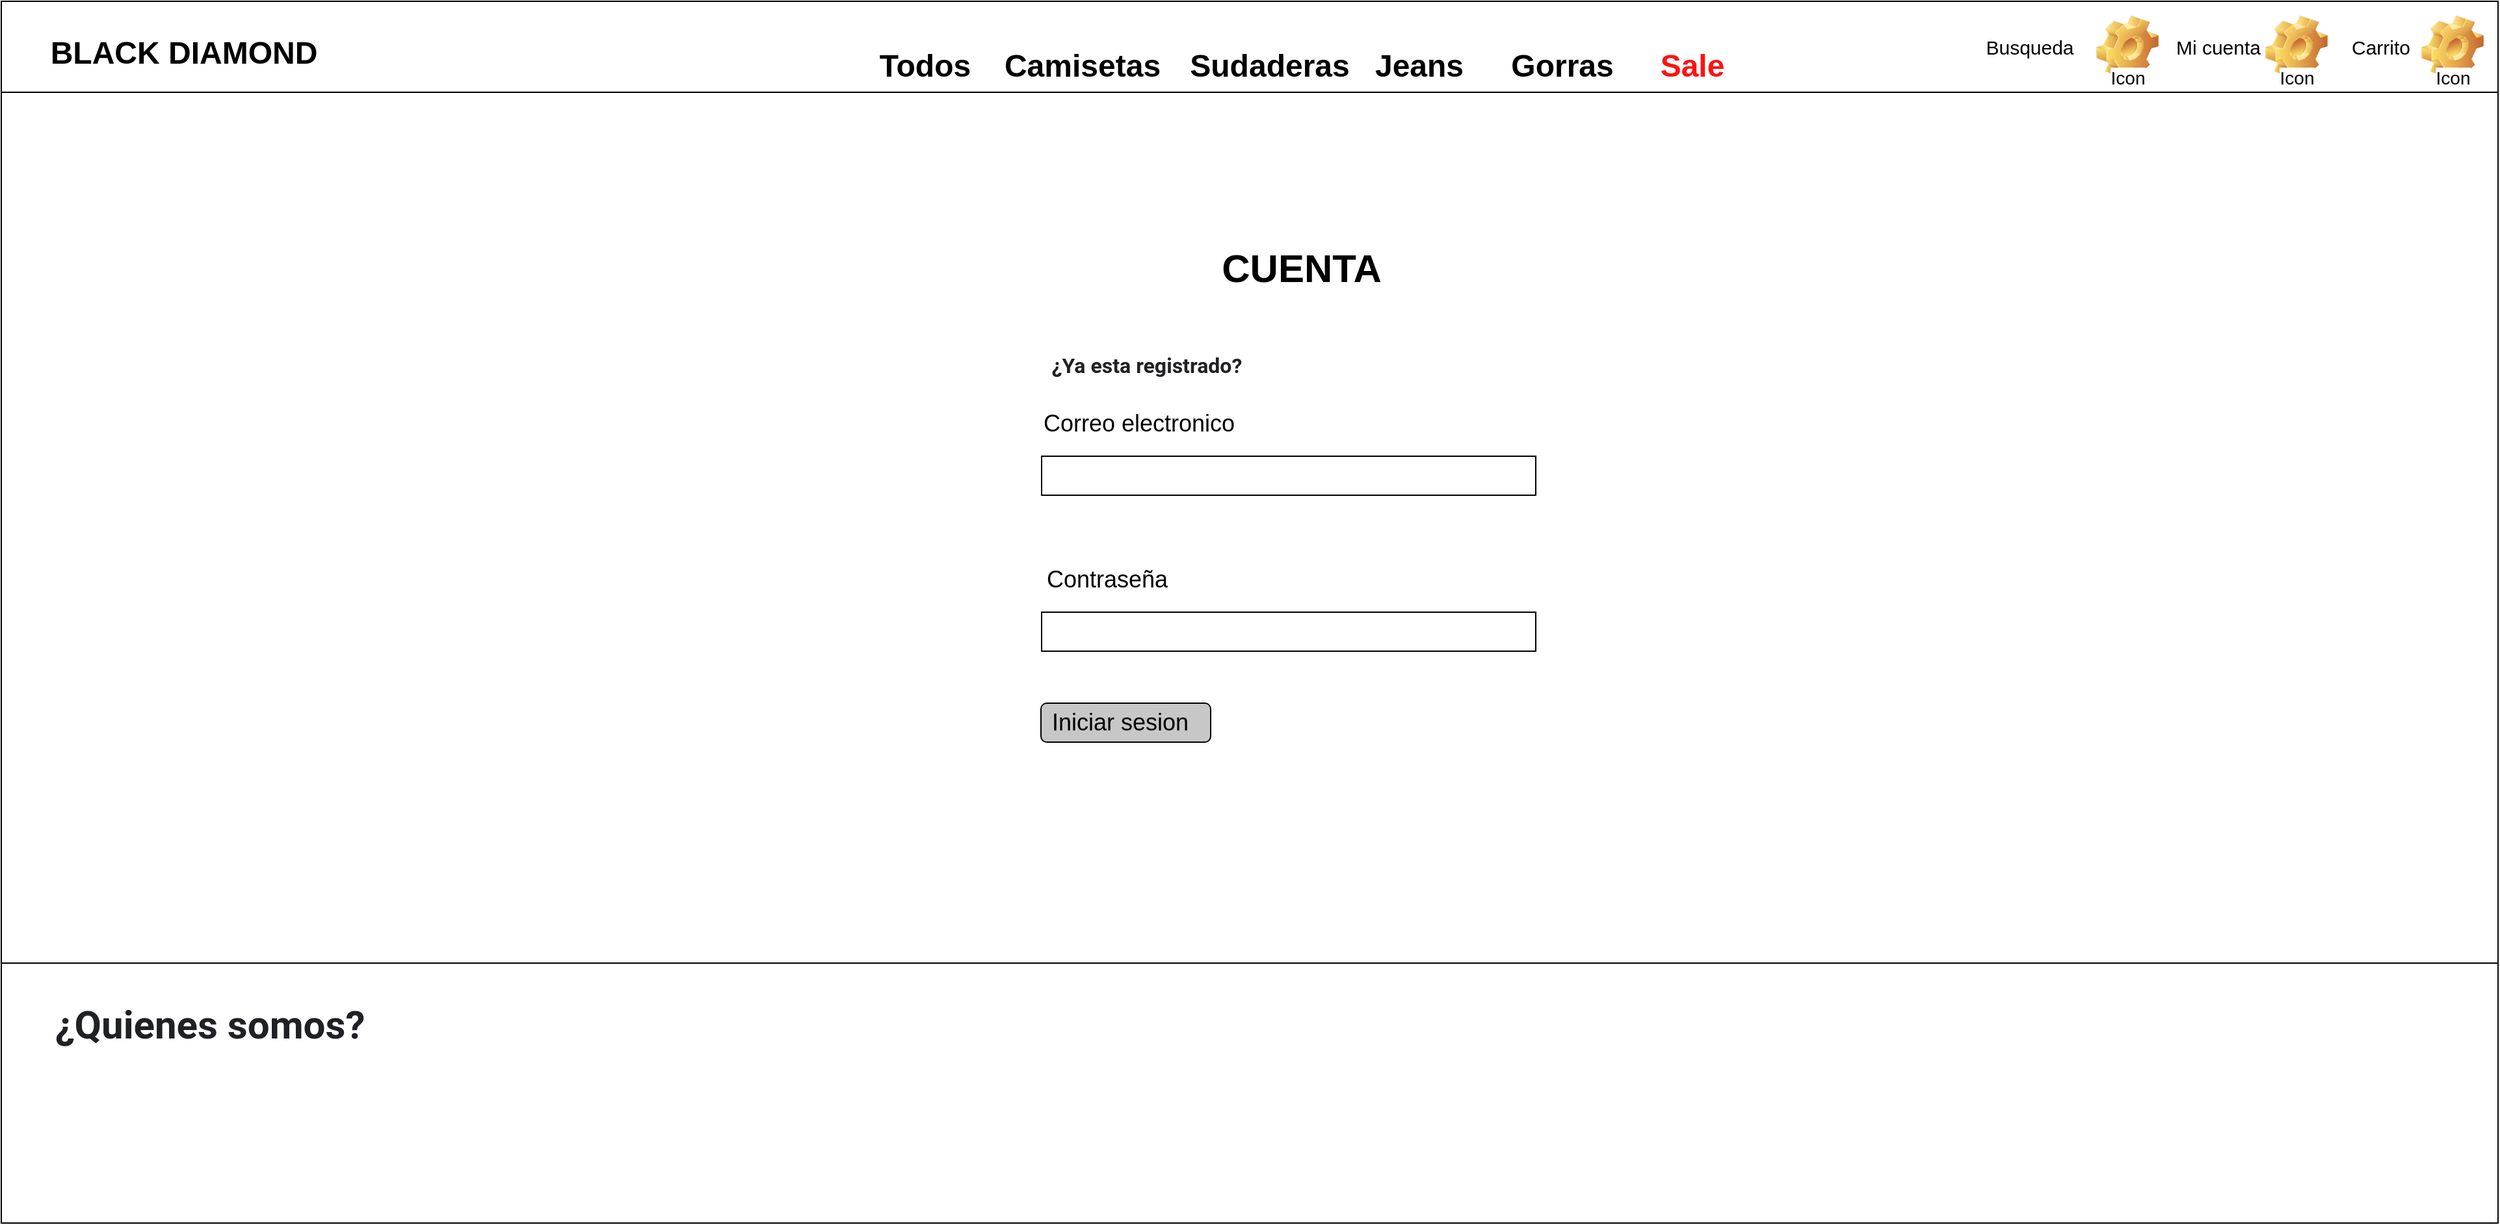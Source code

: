 <mxfile version="18.0.5" type="github">
  <diagram id="FzNZO5h_2QtX3EIouaig" name="Page-1">
    <mxGraphModel dx="1902" dy="1001" grid="1" gridSize="10" guides="1" tooltips="1" connect="1" arrows="1" fold="1" page="1" pageScale="1" pageWidth="1169" pageHeight="827" math="0" shadow="0">
      <root>
        <mxCell id="0" />
        <mxCell id="1" parent="0" />
        <mxCell id="bOvIYaEvH0mdddr9fpXH-4" value="" style="swimlane;startSize=70;fontSize=15;verticalAlign=bottom;" parent="1" vertex="1">
          <mxGeometry width="1920" height="940" as="geometry" />
        </mxCell>
        <mxCell id="bOvIYaEvH0mdddr9fpXH-6" value="" style="verticalLabelPosition=bottom;verticalAlign=top;html=1;shape=mxgraph.basic.rect;fillColor2=none;strokeWidth=1;size=20;indent=5;" parent="bOvIYaEvH0mdddr9fpXH-4" vertex="1">
          <mxGeometry x="800" y="350" width="380" height="30" as="geometry" />
        </mxCell>
        <mxCell id="bOvIYaEvH0mdddr9fpXH-7" value="" style="verticalLabelPosition=bottom;verticalAlign=top;html=1;shape=mxgraph.basic.rect;fillColor2=none;strokeWidth=1;size=20;indent=5;" parent="bOvIYaEvH0mdddr9fpXH-4" vertex="1">
          <mxGeometry x="800" y="470" width="380" height="30" as="geometry" />
        </mxCell>
        <mxCell id="bOvIYaEvH0mdddr9fpXH-8" value="&lt;font style=&quot;font-size: 30px;&quot;&gt;&lt;b&gt;CUENTA&lt;/b&gt;&lt;/font&gt;" style="text;html=1;strokeColor=none;fillColor=none;align=center;verticalAlign=middle;whiteSpace=wrap;rounded=0;" parent="bOvIYaEvH0mdddr9fpXH-4" vertex="1">
          <mxGeometry x="924.5" y="190" width="150" height="30" as="geometry" />
        </mxCell>
        <mxCell id="bOvIYaEvH0mdddr9fpXH-9" value="&lt;span style=&quot;color: rgb(32, 33, 36); font-family: Roboto, arial, sans-serif; text-align: left; background-color: rgb(255, 255, 255);&quot;&gt;&lt;b style=&quot;&quot;&gt;&lt;font style=&quot;font-size: 16px;&quot;&gt;¿Ya esta registrado?&lt;/font&gt;&lt;/b&gt;&lt;/span&gt;" style="text;html=1;strokeColor=none;fillColor=none;align=center;verticalAlign=middle;whiteSpace=wrap;rounded=0;fontSize=19;" parent="bOvIYaEvH0mdddr9fpXH-4" vertex="1">
          <mxGeometry x="785.5" y="260" width="190" height="40" as="geometry" />
        </mxCell>
        <mxCell id="bOvIYaEvH0mdddr9fpXH-10" value="&lt;font style=&quot;font-size: 18px;&quot;&gt;Correo electronico&lt;/font&gt;" style="text;html=1;strokeColor=none;fillColor=none;align=center;verticalAlign=middle;whiteSpace=wrap;rounded=0;fontSize=19;" parent="bOvIYaEvH0mdddr9fpXH-4" vertex="1">
          <mxGeometry x="800" y="310" width="150" height="30" as="geometry" />
        </mxCell>
        <mxCell id="bOvIYaEvH0mdddr9fpXH-12" value="&lt;font style=&quot;&quot;&gt;&lt;font style=&quot;font-size: 18px;&quot;&gt;Contraseña&lt;/font&gt;&lt;br&gt;&lt;/font&gt;" style="text;html=1;strokeColor=none;fillColor=none;align=center;verticalAlign=middle;whiteSpace=wrap;rounded=0;fontSize=19;" parent="bOvIYaEvH0mdddr9fpXH-4" vertex="1">
          <mxGeometry x="799.5" y="430" width="100.5" height="30" as="geometry" />
        </mxCell>
        <mxCell id="bOvIYaEvH0mdddr9fpXH-20" value="Icon" style="icon;html=1;image=img/clipart/Gear_128x128.png;fontSize=14;" parent="bOvIYaEvH0mdddr9fpXH-4" vertex="1">
          <mxGeometry x="1630" y="30" width="10" height="10" as="geometry" />
        </mxCell>
        <mxCell id="bOvIYaEvH0mdddr9fpXH-21" value="Icon" style="icon;html=1;image=img/clipart/Gear_128x128.png;fontSize=14;" parent="bOvIYaEvH0mdddr9fpXH-4" vertex="1">
          <mxGeometry x="1760" y="30" width="10" height="10" as="geometry" />
        </mxCell>
        <mxCell id="bOvIYaEvH0mdddr9fpXH-22" value="Icon" style="icon;html=1;image=img/clipart/Gear_128x128.png;fontSize=14;" parent="bOvIYaEvH0mdddr9fpXH-4" vertex="1">
          <mxGeometry x="1880" y="30" width="10" height="10" as="geometry" />
        </mxCell>
        <mxCell id="bOvIYaEvH0mdddr9fpXH-24" value="BLACK DIAMOND" style="text;strokeColor=none;fillColor=none;html=1;fontSize=24;fontStyle=1;verticalAlign=middle;align=center;" parent="bOvIYaEvH0mdddr9fpXH-4" vertex="1">
          <mxGeometry x="90" y="20" width="100" height="40" as="geometry" />
        </mxCell>
        <mxCell id="bOvIYaEvH0mdddr9fpXH-25" value="Busqueda" style="text;html=1;strokeColor=none;fillColor=none;align=center;verticalAlign=middle;whiteSpace=wrap;rounded=0;fontSize=15;" parent="bOvIYaEvH0mdddr9fpXH-4" vertex="1">
          <mxGeometry x="1530" y="20" width="60" height="30" as="geometry" />
        </mxCell>
        <mxCell id="bOvIYaEvH0mdddr9fpXH-26" value="Mi cuenta" style="text;html=1;strokeColor=none;fillColor=none;align=center;verticalAlign=middle;whiteSpace=wrap;rounded=0;fontSize=15;" parent="bOvIYaEvH0mdddr9fpXH-4" vertex="1">
          <mxGeometry x="1670" y="20" width="70" height="30" as="geometry" />
        </mxCell>
        <mxCell id="bOvIYaEvH0mdddr9fpXH-27" value="Carrito" style="text;html=1;strokeColor=none;fillColor=none;align=center;verticalAlign=middle;whiteSpace=wrap;rounded=0;fontSize=15;" parent="bOvIYaEvH0mdddr9fpXH-4" vertex="1">
          <mxGeometry x="1800" y="20" width="60" height="30" as="geometry" />
        </mxCell>
        <mxCell id="bOvIYaEvH0mdddr9fpXH-32" value="Todos" style="text;strokeColor=none;fillColor=none;html=1;fontSize=24;fontStyle=1;verticalAlign=middle;align=center;" parent="bOvIYaEvH0mdddr9fpXH-4" vertex="1">
          <mxGeometry x="660" y="30" width="100" height="40" as="geometry" />
        </mxCell>
        <mxCell id="bOvIYaEvH0mdddr9fpXH-34" value="Camisetas" style="text;strokeColor=none;fillColor=none;html=1;fontSize=24;fontStyle=1;verticalAlign=middle;align=center;" parent="bOvIYaEvH0mdddr9fpXH-4" vertex="1">
          <mxGeometry x="780.5" y="30" width="100" height="40" as="geometry" />
        </mxCell>
        <mxCell id="bOvIYaEvH0mdddr9fpXH-35" value="Sudaderas" style="text;strokeColor=none;fillColor=none;html=1;fontSize=24;fontStyle=1;verticalAlign=middle;align=center;" parent="bOvIYaEvH0mdddr9fpXH-4" vertex="1">
          <mxGeometry x="924.5" y="30" width="100" height="40" as="geometry" />
        </mxCell>
        <mxCell id="bOvIYaEvH0mdddr9fpXH-36" value="Jeans" style="text;strokeColor=none;fillColor=none;html=1;fontSize=24;fontStyle=1;verticalAlign=middle;align=center;" parent="bOvIYaEvH0mdddr9fpXH-4" vertex="1">
          <mxGeometry x="1040" y="30" width="100" height="40" as="geometry" />
        </mxCell>
        <mxCell id="bOvIYaEvH0mdddr9fpXH-37" value="Gorras" style="text;strokeColor=none;fillColor=none;html=1;fontSize=24;fontStyle=1;verticalAlign=middle;align=center;" parent="bOvIYaEvH0mdddr9fpXH-4" vertex="1">
          <mxGeometry x="1150" y="30" width="100" height="40" as="geometry" />
        </mxCell>
        <mxCell id="bOvIYaEvH0mdddr9fpXH-38" value="&lt;font color=&quot;#ff1212&quot;&gt;Sale&lt;/font&gt;" style="text;strokeColor=none;fillColor=none;html=1;fontSize=24;fontStyle=1;verticalAlign=middle;align=center;" parent="bOvIYaEvH0mdddr9fpXH-4" vertex="1">
          <mxGeometry x="1250" y="30" width="100" height="40" as="geometry" />
        </mxCell>
        <mxCell id="bOvIYaEvH0mdddr9fpXH-44" value="" style="rounded=1;whiteSpace=wrap;html=1;fontSize=18;fontColor=#000000;fillColor=#C7C7C7;strokeColor=#000000;" parent="bOvIYaEvH0mdddr9fpXH-4" vertex="1">
          <mxGeometry x="799.5" y="540" width="130.5" height="30" as="geometry" />
        </mxCell>
        <mxCell id="bOvIYaEvH0mdddr9fpXH-45" value="Iniciar sesion" style="text;html=1;strokeColor=none;fillColor=none;align=center;verticalAlign=middle;whiteSpace=wrap;rounded=0;fontSize=18;fontColor=#000000;" parent="bOvIYaEvH0mdddr9fpXH-4" vertex="1">
          <mxGeometry x="799.5" y="540" width="120.5" height="30" as="geometry" />
        </mxCell>
        <mxCell id="bOvIYaEvH0mdddr9fpXH-41" value="" style="rounded=0;html=1;fontSize=18;fontColor=#FF1212;verticalAlign=top;labelPosition=center;verticalLabelPosition=bottom;align=center;horizontal=1;whiteSpace=wrap;" parent="bOvIYaEvH0mdddr9fpXH-4" vertex="1">
          <mxGeometry y="740" width="1920" height="200" as="geometry" />
        </mxCell>
        <mxCell id="bOvIYaEvH0mdddr9fpXH-47" value="&lt;span style=&quot;color: rgb(32, 33, 36); font-family: Roboto, arial, sans-serif; text-align: left; background-color: rgb(255, 255, 255);&quot;&gt;&lt;font style=&quot;font-size: 30px;&quot;&gt;¿Quienes somos?&lt;/font&gt;&lt;/span&gt;" style="text;strokeColor=none;fillColor=none;html=1;fontSize=24;fontStyle=1;verticalAlign=middle;align=center;fontColor=#000000;" parent="1" vertex="1">
          <mxGeometry x="50" y="747" width="220" height="80" as="geometry" />
        </mxCell>
      </root>
    </mxGraphModel>
  </diagram>
</mxfile>
